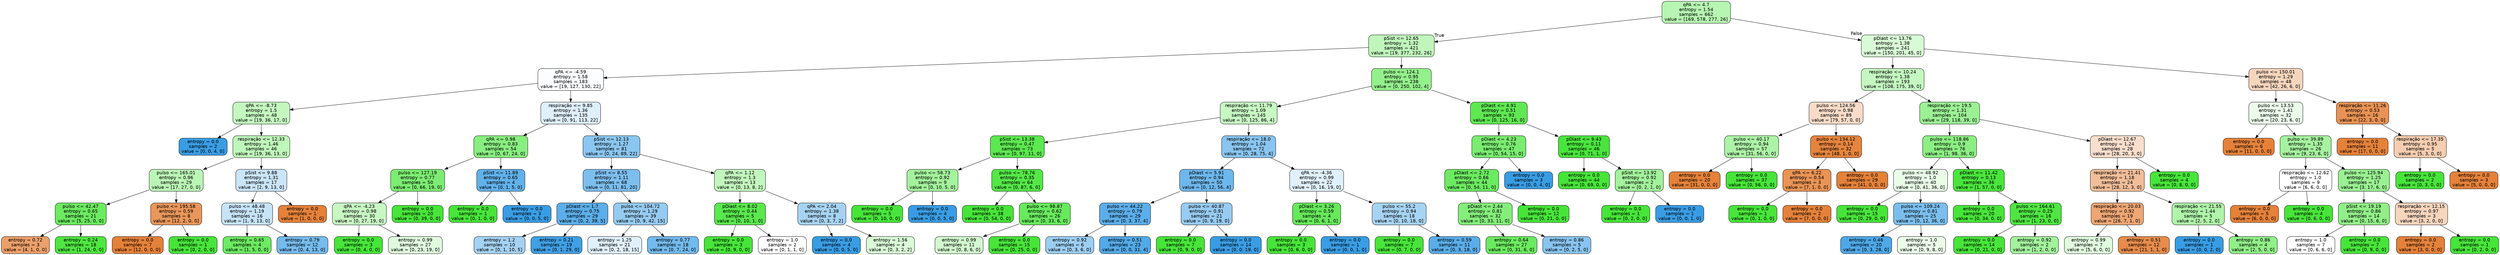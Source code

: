 digraph Tree {
node [shape=box, style="filled, rounded", color="black", fontname="helvetica"] ;
edge [fontname="helvetica"] ;
0 [label="qPA <= 4.7\nentropy = 1.54\nsamples = 662\nvalue = [169, 578, 277, 26]", fillcolor="#b7f5b2"] ;
1 [label="pSist <= 12.65\nentropy = 1.32\nsamples = 421\nvalue = [19, 377, 232, 26]", fillcolor="#c0f6bb"] ;
0 -> 1 [labeldistance=2.5, labelangle=45, headlabel="True"] ;
2 [label="qPA <= -4.59\nentropy = 1.58\nsamples = 183\nvalue = [19, 127, 130, 22]", fillcolor="#fcfdff"] ;
1 -> 2 ;
3 [label="qPA <= -8.73\nentropy = 1.5\nsamples = 48\nvalue = [19, 36, 17, 0]", fillcolor="#c4f7bf"] ;
2 -> 3 ;
4 [label="entropy = 0.0\nsamples = 2\nvalue = [0, 0, 4, 0]", fillcolor="#399de5"] ;
3 -> 4 ;
5 [label="respiração <= 12.33\nentropy = 1.46\nsamples = 46\nvalue = [19, 36, 13, 0]", fillcolor="#bff6ba"] ;
3 -> 5 ;
6 [label="pulso <= 165.01\nentropy = 0.96\nsamples = 29\nvalue = [17, 27, 0, 0]", fillcolor="#bbf5b6"] ;
5 -> 6 ;
7 [label="pulso <= 42.47\nentropy = 0.65\nsamples = 21\nvalue = [5, 25, 0, 0]", fillcolor="#6cea61"] ;
6 -> 7 ;
8 [label="entropy = 0.72\nsamples = 3\nvalue = [4, 1, 0, 0]", fillcolor="#eca06a"] ;
7 -> 8 ;
9 [label="entropy = 0.24\nsamples = 18\nvalue = [1, 24, 0, 0]", fillcolor="#4fe641"] ;
7 -> 9 ;
10 [label="pulso <= 195.58\nentropy = 0.59\nsamples = 8\nvalue = [12, 2, 0, 0]", fillcolor="#e9965a"] ;
6 -> 10 ;
11 [label="entropy = 0.0\nsamples = 7\nvalue = [12, 0, 0, 0]", fillcolor="#e58139"] ;
10 -> 11 ;
12 [label="entropy = 0.0\nsamples = 1\nvalue = [0, 2, 0, 0]", fillcolor="#47e539"] ;
10 -> 12 ;
13 [label="pSist <= 9.88\nentropy = 1.31\nsamples = 17\nvalue = [2, 9, 13, 0]", fillcolor="#cae5f8"] ;
5 -> 13 ;
14 [label="pulso <= 48.48\nentropy = 1.19\nsamples = 16\nvalue = [1, 9, 13, 0]", fillcolor="#c6e3f8"] ;
13 -> 14 ;
15 [label="entropy = 0.65\nsamples = 4\nvalue = [1, 5, 0, 0]", fillcolor="#6cea61"] ;
14 -> 15 ;
16 [label="entropy = 0.79\nsamples = 12\nvalue = [0, 4, 13, 0]", fillcolor="#76bbed"] ;
14 -> 16 ;
17 [label="entropy = 0.0\nsamples = 1\nvalue = [1, 0, 0, 0]", fillcolor="#e58139"] ;
13 -> 17 ;
18 [label="respiração <= 9.85\nentropy = 1.36\nsamples = 135\nvalue = [0, 91, 113, 22]", fillcolor="#dfeffb"] ;
2 -> 18 ;
19 [label="qPA <= 0.98\nentropy = 0.83\nsamples = 54\nvalue = [0, 67, 24, 0]", fillcolor="#89ee80"] ;
18 -> 19 ;
20 [label="pulso <= 127.19\nentropy = 0.77\nsamples = 50\nvalue = [0, 66, 19, 0]", fillcolor="#7cec72"] ;
19 -> 20 ;
21 [label="qPA <= -4.23\nentropy = 0.98\nsamples = 30\nvalue = [0, 27, 19, 0]", fillcolor="#c8f7c4"] ;
20 -> 21 ;
22 [label="entropy = 0.0\nsamples = 3\nvalue = [0, 4, 0, 0]", fillcolor="#47e539"] ;
21 -> 22 ;
23 [label="entropy = 0.99\nsamples = 27\nvalue = [0, 23, 19, 0]", fillcolor="#dffadd"] ;
21 -> 23 ;
24 [label="entropy = 0.0\nsamples = 20\nvalue = [0, 39, 0, 0]", fillcolor="#47e539"] ;
20 -> 24 ;
25 [label="pSist <= 11.89\nentropy = 0.65\nsamples = 4\nvalue = [0, 1, 5, 0]", fillcolor="#61b1ea"] ;
19 -> 25 ;
26 [label="entropy = 0.0\nsamples = 1\nvalue = [0, 1, 0, 0]", fillcolor="#47e539"] ;
25 -> 26 ;
27 [label="entropy = 0.0\nsamples = 3\nvalue = [0, 0, 5, 0]", fillcolor="#399de5"] ;
25 -> 27 ;
28 [label="pSist <= 12.13\nentropy = 1.27\nsamples = 81\nvalue = [0, 24, 89, 22]", fillcolor="#8bc6f0"] ;
18 -> 28 ;
29 [label="pSist <= 8.55\nentropy = 1.11\nsamples = 68\nvalue = [0, 11, 81, 20]", fillcolor="#7cbeee"] ;
28 -> 29 ;
30 [label="pDiast <= 1.7\nentropy = 0.75\nsamples = 29\nvalue = [0, 2, 39, 5]", fillcolor="#5baee9"] ;
29 -> 30 ;
31 [label="entropy = 1.2\nsamples = 10\nvalue = [0, 1, 10, 5]", fillcolor="#a5d2f3"] ;
30 -> 31 ;
32 [label="entropy = 0.21\nsamples = 19\nvalue = [0, 1, 29, 0]", fillcolor="#40a0e6"] ;
30 -> 32 ;
33 [label="pulso <= 104.72\nentropy = 1.29\nsamples = 39\nvalue = [0, 9, 42, 15]", fillcolor="#96cbf1"] ;
29 -> 33 ;
34 [label="entropy = 1.25\nsamples = 21\nvalue = [0, 2, 18, 15]", fillcolor="#e1f0fb"] ;
33 -> 34 ;
35 [label="entropy = 0.77\nsamples = 18\nvalue = [0, 7, 24, 0]", fillcolor="#73baed"] ;
33 -> 35 ;
36 [label="qPA <= 1.12\nentropy = 1.3\nsamples = 13\nvalue = [0, 13, 8, 2]", fillcolor="#c2f6bd"] ;
28 -> 36 ;
37 [label="pDiast <= 8.02\nentropy = 0.44\nsamples = 5\nvalue = [0, 10, 1, 0]", fillcolor="#59e84d"] ;
36 -> 37 ;
38 [label="entropy = 0.0\nsamples = 3\nvalue = [0, 9, 0, 0]", fillcolor="#47e539"] ;
37 -> 38 ;
39 [label="entropy = 1.0\nsamples = 2\nvalue = [0, 1, 1, 0]", fillcolor="#ffffff"] ;
37 -> 39 ;
40 [label="qPA <= 2.04\nentropy = 1.38\nsamples = 8\nvalue = [0, 3, 7, 2]", fillcolor="#a7d3f3"] ;
36 -> 40 ;
41 [label="entropy = 0.0\nsamples = 4\nvalue = [0, 0, 5, 0]", fillcolor="#399de5"] ;
40 -> 41 ;
42 [label="entropy = 1.56\nsamples = 4\nvalue = [0, 3, 2, 2]", fillcolor="#dafad7"] ;
40 -> 42 ;
43 [label="pulso <= 124.1\nentropy = 0.95\nsamples = 238\nvalue = [0, 250, 102, 4]", fillcolor="#94f08c"] ;
1 -> 43 ;
44 [label="respiração <= 11.79\nentropy = 1.09\nsamples = 145\nvalue = [0, 125, 86, 4]", fillcolor="#c7f7c3"] ;
43 -> 44 ;
45 [label="pSist <= 13.38\nentropy = 0.47\nsamples = 73\nvalue = [0, 97, 11, 0]", fillcolor="#5ce84f"] ;
44 -> 45 ;
46 [label="pulso <= 58.73\nentropy = 0.92\nsamples = 9\nvalue = [0, 10, 5, 0]", fillcolor="#a3f29c"] ;
45 -> 46 ;
47 [label="entropy = 0.0\nsamples = 5\nvalue = [0, 10, 0, 0]", fillcolor="#47e539"] ;
46 -> 47 ;
48 [label="entropy = 0.0\nsamples = 4\nvalue = [0, 0, 5, 0]", fillcolor="#399de5"] ;
46 -> 48 ;
49 [label="pulso <= 78.76\nentropy = 0.35\nsamples = 64\nvalue = [0, 87, 6, 0]", fillcolor="#54e747"] ;
45 -> 49 ;
50 [label="entropy = 0.0\nsamples = 38\nvalue = [0, 54, 0, 0]", fillcolor="#47e539"] ;
49 -> 50 ;
51 [label="pulso <= 98.87\nentropy = 0.62\nsamples = 26\nvalue = [0, 33, 6, 0]", fillcolor="#68ea5d"] ;
49 -> 51 ;
52 [label="entropy = 0.99\nsamples = 11\nvalue = [0, 8, 6, 0]", fillcolor="#d1f8ce"] ;
51 -> 52 ;
53 [label="entropy = 0.0\nsamples = 15\nvalue = [0, 25, 0, 0]", fillcolor="#47e539"] ;
51 -> 53 ;
54 [label="respiração <= 18.0\nentropy = 1.04\nsamples = 72\nvalue = [0, 28, 75, 4]", fillcolor="#89c5f0"] ;
44 -> 54 ;
55 [label="pDiast <= 5.91\nentropy = 0.94\nsamples = 50\nvalue = [0, 12, 56, 4]", fillcolor="#6eb7ec"] ;
54 -> 55 ;
56 [label="pulso <= 44.22\nentropy = 0.79\nsamples = 29\nvalue = [0, 3, 37, 4]", fillcolor="#5caeea"] ;
55 -> 56 ;
57 [label="entropy = 0.92\nsamples = 6\nvalue = [0, 3, 6, 0]", fillcolor="#9ccef2"] ;
56 -> 57 ;
58 [label="entropy = 0.51\nsamples = 23\nvalue = [0, 0, 31, 4]", fillcolor="#53aae8"] ;
56 -> 58 ;
59 [label="pulso <= 40.87\nentropy = 0.91\nsamples = 21\nvalue = [0, 9, 19, 0]", fillcolor="#97cbf1"] ;
55 -> 59 ;
60 [label="entropy = 0.0\nsamples = 7\nvalue = [0, 9, 0, 0]", fillcolor="#47e539"] ;
59 -> 60 ;
61 [label="entropy = 0.0\nsamples = 14\nvalue = [0, 0, 19, 0]", fillcolor="#399de5"] ;
59 -> 61 ;
62 [label="qPA <= -4.36\nentropy = 0.99\nsamples = 22\nvalue = [0, 16, 19, 0]", fillcolor="#e0f0fb"] ;
54 -> 62 ;
63 [label="pDiast <= 3.26\nentropy = 0.59\nsamples = 4\nvalue = [0, 6, 1, 0]", fillcolor="#66e95a"] ;
62 -> 63 ;
64 [label="entropy = 0.0\nsamples = 3\nvalue = [0, 6, 0, 0]", fillcolor="#47e539"] ;
63 -> 64 ;
65 [label="entropy = 0.0\nsamples = 1\nvalue = [0, 0, 1, 0]", fillcolor="#399de5"] ;
63 -> 65 ;
66 [label="pulso <= 55.2\nentropy = 0.94\nsamples = 18\nvalue = [0, 10, 18, 0]", fillcolor="#a7d3f3"] ;
62 -> 66 ;
67 [label="entropy = 0.0\nsamples = 7\nvalue = [0, 7, 0, 0]", fillcolor="#47e539"] ;
66 -> 67 ;
68 [label="entropy = 0.59\nsamples = 11\nvalue = [0, 3, 18, 0]", fillcolor="#5aade9"] ;
66 -> 68 ;
69 [label="pDiast <= 4.91\nentropy = 0.51\nsamples = 93\nvalue = [0, 125, 16, 0]", fillcolor="#5fe852"] ;
43 -> 69 ;
70 [label="pDiast <= 4.23\nentropy = 0.76\nsamples = 47\nvalue = [0, 54, 15, 0]", fillcolor="#7aec70"] ;
69 -> 70 ;
71 [label="pDiast <= 2.72\nentropy = 0.66\nsamples = 44\nvalue = [0, 54, 11, 0]", fillcolor="#6cea61"] ;
70 -> 71 ;
72 [label="pDiast <= 2.44\nentropy = 0.81\nsamples = 32\nvalue = [0, 33, 11, 0]", fillcolor="#84ee7b"] ;
71 -> 72 ;
73 [label="entropy = 0.64\nsamples = 27\nvalue = [0, 31, 6, 0]", fillcolor="#6bea5f"] ;
72 -> 73 ;
74 [label="entropy = 0.86\nsamples = 5\nvalue = [0, 2, 5, 0]", fillcolor="#88c4ef"] ;
72 -> 74 ;
75 [label="entropy = 0.0\nsamples = 12\nvalue = [0, 21, 0, 0]", fillcolor="#47e539"] ;
71 -> 75 ;
76 [label="entropy = 0.0\nsamples = 3\nvalue = [0, 0, 4, 0]", fillcolor="#399de5"] ;
70 -> 76 ;
77 [label="pDiast <= 9.43\nentropy = 0.11\nsamples = 46\nvalue = [0, 71, 1, 0]", fillcolor="#4ae53c"] ;
69 -> 77 ;
78 [label="entropy = 0.0\nsamples = 44\nvalue = [0, 69, 0, 0]", fillcolor="#47e539"] ;
77 -> 78 ;
79 [label="pSist <= 13.92\nentropy = 0.92\nsamples = 2\nvalue = [0, 2, 1, 0]", fillcolor="#a3f29c"] ;
77 -> 79 ;
80 [label="entropy = 0.0\nsamples = 1\nvalue = [0, 2, 0, 0]", fillcolor="#47e539"] ;
79 -> 80 ;
81 [label="entropy = 0.0\nsamples = 1\nvalue = [0, 0, 1, 0]", fillcolor="#399de5"] ;
79 -> 81 ;
82 [label="pDiast <= 13.76\nentropy = 1.38\nsamples = 241\nvalue = [150, 201, 45, 0]", fillcolor="#d9fad6"] ;
0 -> 82 [labeldistance=2.5, labelangle=-45, headlabel="False"] ;
83 [label="respiração <= 10.24\nentropy = 1.38\nsamples = 193\nvalue = [108, 175, 39, 0]", fillcolor="#c5f7c1"] ;
82 -> 83 ;
84 [label="pulso <= 124.56\nentropy = 0.98\nsamples = 89\nvalue = [79, 57, 0, 0]", fillcolor="#f8dcc8"] ;
83 -> 84 ;
85 [label="pulso <= 40.17\nentropy = 0.94\nsamples = 57\nvalue = [31, 56, 0, 0]", fillcolor="#adf3a7"] ;
84 -> 85 ;
86 [label="entropy = 0.0\nsamples = 20\nvalue = [31, 0, 0, 0]", fillcolor="#e58139"] ;
85 -> 86 ;
87 [label="entropy = 0.0\nsamples = 37\nvalue = [0, 56, 0, 0]", fillcolor="#47e539"] ;
85 -> 87 ;
88 [label="pulso <= 134.12\nentropy = 0.14\nsamples = 32\nvalue = [48, 1, 0, 0]", fillcolor="#e6843d"] ;
84 -> 88 ;
89 [label="qPA <= 6.22\nentropy = 0.54\nsamples = 3\nvalue = [7, 1, 0, 0]", fillcolor="#e99355"] ;
88 -> 89 ;
90 [label="entropy = 0.0\nsamples = 1\nvalue = [0, 1, 0, 0]", fillcolor="#47e539"] ;
89 -> 90 ;
91 [label="entropy = 0.0\nsamples = 2\nvalue = [7, 0, 0, 0]", fillcolor="#e58139"] ;
89 -> 91 ;
92 [label="entropy = 0.0\nsamples = 29\nvalue = [41, 0, 0, 0]", fillcolor="#e58139"] ;
88 -> 92 ;
93 [label="respiração <= 19.5\nentropy = 1.31\nsamples = 104\nvalue = [29, 118, 39, 0]", fillcolor="#9cf195"] ;
83 -> 93 ;
94 [label="pulso <= 118.86\nentropy = 0.9\nsamples = 76\nvalue = [1, 98, 36, 0]", fillcolor="#8cef83"] ;
93 -> 94 ;
95 [label="pulso <= 48.92\nentropy = 1.0\nsamples = 40\nvalue = [0, 41, 36, 0]", fillcolor="#e9fce7"] ;
94 -> 95 ;
96 [label="entropy = 0.0\nsamples = 15\nvalue = [0, 29, 0, 0]", fillcolor="#47e539"] ;
95 -> 96 ;
97 [label="pulso <= 109.24\nentropy = 0.81\nsamples = 25\nvalue = [0, 12, 36, 0]", fillcolor="#7bbeee"] ;
95 -> 97 ;
98 [label="entropy = 0.46\nsamples = 20\nvalue = [0, 3, 28, 0]", fillcolor="#4ea8e8"] ;
97 -> 98 ;
99 [label="entropy = 1.0\nsamples = 5\nvalue = [0, 9, 8, 0]", fillcolor="#ebfce9"] ;
97 -> 99 ;
100 [label="pDiast <= 11.42\nentropy = 0.13\nsamples = 36\nvalue = [1, 57, 0, 0]", fillcolor="#4ae53c"] ;
94 -> 100 ;
101 [label="entropy = 0.0\nsamples = 20\nvalue = [0, 34, 0, 0]", fillcolor="#47e539"] ;
100 -> 101 ;
102 [label="pulso <= 164.61\nentropy = 0.25\nsamples = 16\nvalue = [1, 23, 0, 0]", fillcolor="#4fe642"] ;
100 -> 102 ;
103 [label="entropy = 0.0\nsamples = 14\nvalue = [0, 21, 0, 0]", fillcolor="#47e539"] ;
102 -> 103 ;
104 [label="entropy = 0.92\nsamples = 2\nvalue = [1, 2, 0, 0]", fillcolor="#a3f29c"] ;
102 -> 104 ;
105 [label="pDiast <= 12.67\nentropy = 1.24\nsamples = 28\nvalue = [28, 20, 3, 0]", fillcolor="#f8decc"] ;
93 -> 105 ;
106 [label="respiração <= 21.41\nentropy = 1.18\nsamples = 24\nvalue = [28, 12, 3, 0]", fillcolor="#f2be99"] ;
105 -> 106 ;
107 [label="respiração <= 20.03\nentropy = 0.92\nsamples = 19\nvalue = [26, 7, 1, 0]", fillcolor="#eda674"] ;
106 -> 107 ;
108 [label="entropy = 0.99\nsamples = 7\nvalue = [5, 6, 0, 0]", fillcolor="#e0fbde"] ;
107 -> 108 ;
109 [label="entropy = 0.51\nsamples = 12\nvalue = [21, 1, 1, 0]", fillcolor="#e78c4b"] ;
107 -> 109 ;
110 [label="respiração <= 21.55\nentropy = 1.44\nsamples = 5\nvalue = [2, 5, 2, 0]", fillcolor="#b0f4aa"] ;
106 -> 110 ;
111 [label="entropy = 0.0\nsamples = 1\nvalue = [0, 0, 2, 0]", fillcolor="#399de5"] ;
110 -> 111 ;
112 [label="entropy = 0.86\nsamples = 4\nvalue = [2, 5, 0, 0]", fillcolor="#91ef88"] ;
110 -> 112 ;
113 [label="entropy = 0.0\nsamples = 4\nvalue = [0, 8, 0, 0]", fillcolor="#47e539"] ;
105 -> 113 ;
114 [label="pulso <= 150.01\nentropy = 1.29\nsamples = 48\nvalue = [42, 26, 6, 0]", fillcolor="#f6d5bd"] ;
82 -> 114 ;
115 [label="pulso <= 13.53\nentropy = 1.41\nsamples = 32\nvalue = [20, 23, 6, 0]", fillcolor="#ecfceb"] ;
114 -> 115 ;
116 [label="entropy = 0.0\nsamples = 6\nvalue = [11, 0, 0, 0]", fillcolor="#e58139"] ;
115 -> 116 ;
117 [label="pulso <= 39.89\nentropy = 1.35\nsamples = 26\nvalue = [9, 23, 6, 0]", fillcolor="#a6f29f"] ;
115 -> 117 ;
118 [label="respiração <= 12.62\nentropy = 1.0\nsamples = 9\nvalue = [6, 6, 0, 0]", fillcolor="#ffffff"] ;
117 -> 118 ;
119 [label="entropy = 0.0\nsamples = 5\nvalue = [6, 0, 0, 0]", fillcolor="#e58139"] ;
118 -> 119 ;
120 [label="entropy = 0.0\nsamples = 4\nvalue = [0, 6, 0, 0]", fillcolor="#47e539"] ;
118 -> 120 ;
121 [label="pulso <= 125.94\nentropy = 1.25\nsamples = 17\nvalue = [3, 17, 6, 0]", fillcolor="#9af192"] ;
117 -> 121 ;
122 [label="pSist <= 19.19\nentropy = 0.86\nsamples = 14\nvalue = [0, 15, 6, 0]", fillcolor="#91ef88"] ;
121 -> 122 ;
123 [label="entropy = 1.0\nsamples = 7\nvalue = [0, 6, 6, 0]", fillcolor="#ffffff"] ;
122 -> 123 ;
124 [label="entropy = 0.0\nsamples = 7\nvalue = [0, 9, 0, 0]", fillcolor="#47e539"] ;
122 -> 124 ;
125 [label="respiração <= 12.15\nentropy = 0.97\nsamples = 3\nvalue = [3, 2, 0, 0]", fillcolor="#f6d5bd"] ;
121 -> 125 ;
126 [label="entropy = 0.0\nsamples = 2\nvalue = [3, 0, 0, 0]", fillcolor="#e58139"] ;
125 -> 126 ;
127 [label="entropy = 0.0\nsamples = 1\nvalue = [0, 2, 0, 0]", fillcolor="#47e539"] ;
125 -> 127 ;
128 [label="respiração <= 11.26\nentropy = 0.53\nsamples = 16\nvalue = [22, 3, 0, 0]", fillcolor="#e99254"] ;
114 -> 128 ;
129 [label="entropy = 0.0\nsamples = 11\nvalue = [17, 0, 0, 0]", fillcolor="#e58139"] ;
128 -> 129 ;
130 [label="respiração <= 17.35\nentropy = 0.95\nsamples = 5\nvalue = [5, 3, 0, 0]", fillcolor="#f5cdb0"] ;
128 -> 130 ;
131 [label="entropy = 0.0\nsamples = 2\nvalue = [0, 3, 0, 0]", fillcolor="#47e539"] ;
130 -> 131 ;
132 [label="entropy = 0.0\nsamples = 3\nvalue = [5, 0, 0, 0]", fillcolor="#e58139"] ;
130 -> 132 ;
}